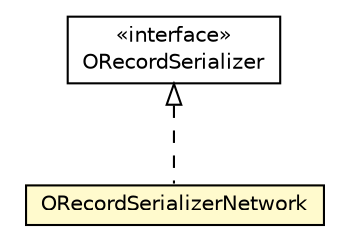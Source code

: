 #!/usr/local/bin/dot
#
# Class diagram 
# Generated by UMLGraph version R5_6-24-gf6e263 (http://www.umlgraph.org/)
#

digraph G {
	edge [fontname="Helvetica",fontsize=10,labelfontname="Helvetica",labelfontsize=10];
	node [fontname="Helvetica",fontsize=10,shape=plaintext];
	nodesep=0.25;
	ranksep=0.5;
	// com.orientechnologies.orient.core.serialization.serializer.record.ORecordSerializer
	c3079732 [label=<<table title="com.orientechnologies.orient.core.serialization.serializer.record.ORecordSerializer" border="0" cellborder="1" cellspacing="0" cellpadding="2" port="p" href="../ORecordSerializer.html">
		<tr><td><table border="0" cellspacing="0" cellpadding="1">
<tr><td align="center" balign="center"> &#171;interface&#187; </td></tr>
<tr><td align="center" balign="center"> ORecordSerializer </td></tr>
		</table></td></tr>
		</table>>, URL="../ORecordSerializer.html", fontname="Helvetica", fontcolor="black", fontsize=10.0];
	// com.orientechnologies.orient.core.serialization.serializer.record.binary.ORecordSerializerNetwork
	c3079745 [label=<<table title="com.orientechnologies.orient.core.serialization.serializer.record.binary.ORecordSerializerNetwork" border="0" cellborder="1" cellspacing="0" cellpadding="2" port="p" bgcolor="lemonChiffon" href="./ORecordSerializerNetwork.html">
		<tr><td><table border="0" cellspacing="0" cellpadding="1">
<tr><td align="center" balign="center"> ORecordSerializerNetwork </td></tr>
		</table></td></tr>
		</table>>, URL="./ORecordSerializerNetwork.html", fontname="Helvetica", fontcolor="black", fontsize=10.0];
	//com.orientechnologies.orient.core.serialization.serializer.record.binary.ORecordSerializerNetwork implements com.orientechnologies.orient.core.serialization.serializer.record.ORecordSerializer
	c3079732:p -> c3079745:p [dir=back,arrowtail=empty,style=dashed];
}


